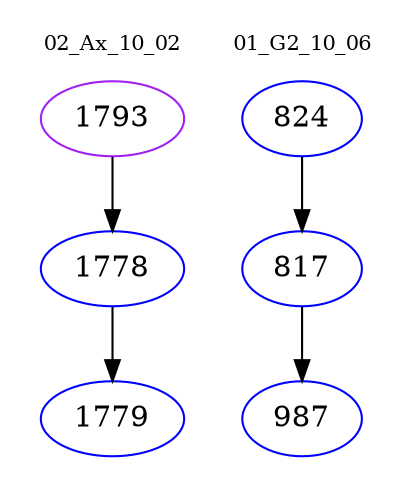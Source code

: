 digraph{
subgraph cluster_0 {
color = white
label = "02_Ax_10_02";
fontsize=10;
T0_1793 [label="1793", color="purple"]
T0_1793 -> T0_1778 [color="black"]
T0_1778 [label="1778", color="blue"]
T0_1778 -> T0_1779 [color="black"]
T0_1779 [label="1779", color="blue"]
}
subgraph cluster_1 {
color = white
label = "01_G2_10_06";
fontsize=10;
T1_824 [label="824", color="blue"]
T1_824 -> T1_817 [color="black"]
T1_817 [label="817", color="blue"]
T1_817 -> T1_987 [color="black"]
T1_987 [label="987", color="blue"]
}
}
